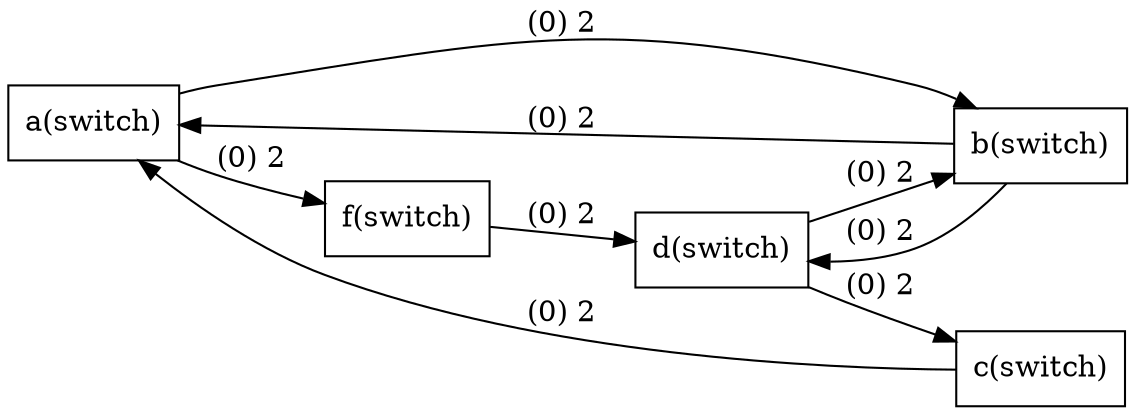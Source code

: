 digraph G{
rankdir=LR;
node [shape=record];

a [label="a(switch)"];
f [label="f(switch)"];
a->f[label="(0) 2"];
f [label="f(switch)"];
d [label="d(switch)"];
f->d[label="(0) 2"];
d [label="d(switch)"];
b [label="b(switch)"];
d->b[label="(0) 2"];
b [label="b(switch)"];
d [label="d(switch)"];
b->d[label="(0) 2"];
d [label="d(switch)"];
c [label="c(switch)"];
d->c[label="(0) 2"];
c [label="c(switch)"];
a [label="a(switch)"];
c->a[label="(0) 2"];
a [label="a(switch)"];
b [label="b(switch)"];
a->b[label="(0) 2"];
b [label="b(switch)"];
a [label="a(switch)"];
b->a[label="(0) 2"];

}